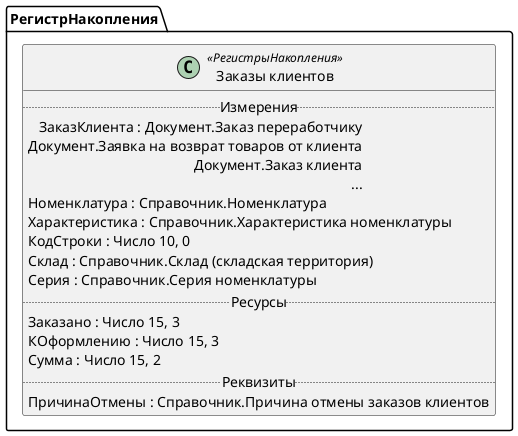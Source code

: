 ﻿@startuml ЗаказыКлиентов
'!include templates.wsd
'..\include templates.wsd
class РегистрНакопления.ЗаказыКлиентов as "Заказы клиентов" <<РегистрыНакопления>>
{
..Измерения..
ЗаказКлиента : Документ.Заказ переработчику\rДокумент.Заявка на возврат товаров от клиента\rДокумент.Заказ клиента\r...
Номенклатура : Справочник.Номенклатура
Характеристика : Справочник.Характеристика номенклатуры
КодСтроки : Число 10, 0
Склад : Справочник.Склад (складская территория)
Серия : Справочник.Серия номенклатуры
..Ресурсы..
Заказано : Число 15, 3
КОформлению : Число 15, 3
Сумма : Число 15, 2
..Реквизиты..
ПричинаОтмены : Справочник.Причина отмены заказов клиентов
}
@enduml
